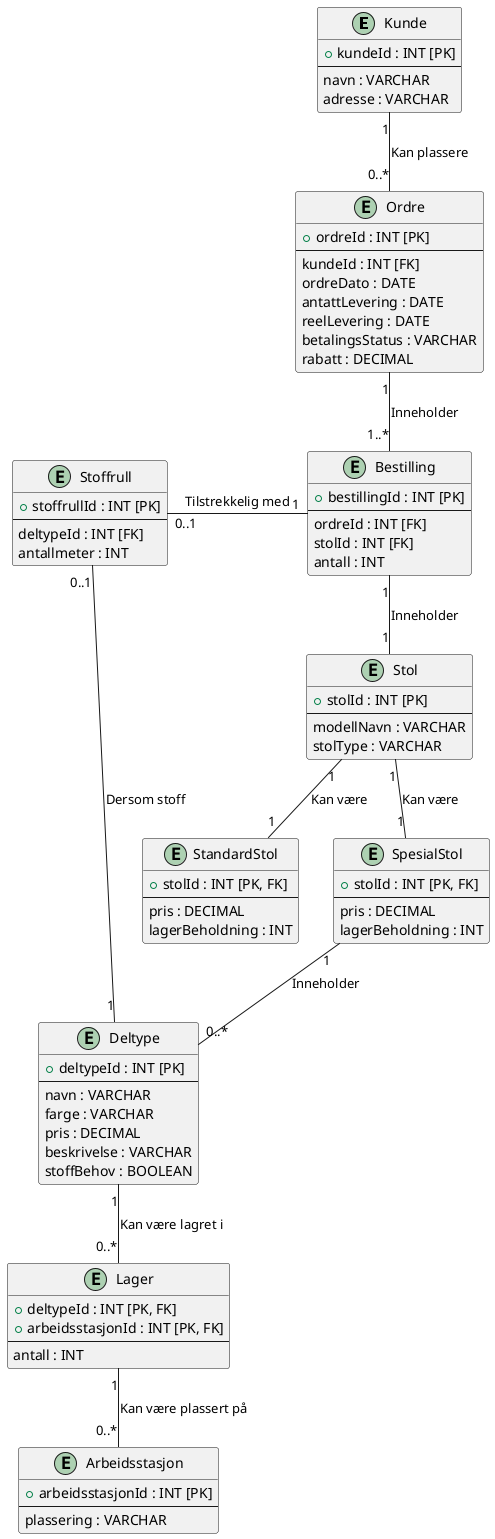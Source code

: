 @startuml

entity "Kunde" as kunde {
    + kundeId : INT [PK]
    --
    navn : VARCHAR
    adresse : VARCHAR
}

entity "Ordre" as ordre {
    + ordreId : INT [PK]
    --
    kundeId : INT [FK]
    ordreDato : DATE
    antattLevering : DATE
    reelLevering : DATE
    betalingsStatus : VARCHAR
    rabatt : DECIMAL
}

entity "Bestilling" as bestilling {
    + bestillingId : INT [PK]
    --
    ordreId : INT [FK]
    stolId : INT [FK]
    antall : INT
}

entity "Stol" as stol {
    + stolId : INT [PK]
    --
    modellNavn : VARCHAR
    stolType : VARCHAR
}

entity "StandardStol" as standardStol {
    + stolId : INT [PK, FK]
    --
    pris : DECIMAL
    lagerBeholdning : INT
}

entity "SpesialStol" as spesialStol {
    + stolId : INT [PK, FK]
    --
    pris : DECIMAL
    lagerBeholdning : INT
}

entity "Deltype" as deltype {
    + deltypeId : INT [PK]
    --
    navn : VARCHAR
    farge : VARCHAR
    pris : DECIMAL
    beskrivelse : VARCHAR
    stoffBehov : BOOLEAN
}

entity "Stoffrull" as stoffrull {
    + stoffrullId : INT [PK]
    --
    deltypeId : INT [FK]
    antallmeter : INT
}

entity "Arbeidsstasjon" as arbeidsstasjon {
    + arbeidsstasjonId : INT [PK]
    --
    plassering : VARCHAR
}

entity "Lager" as lager {
    + deltypeId : INT [PK, FK]
    + arbeidsstasjonId : INT [PK, FK]
    --
    antall : INT
}

kunde "1" -- "0..*" ordre : Kan plassere
ordre "1" -- "1..*" bestilling : Inneholder
bestilling "1" -- "1" stol : Inneholder
bestilling "1" -left- "0..1" stoffrull : Tilstrekkelig med
stol "1" -- "1" standardStol : Kan være
stol "1" -- "1" spesialStol : Kan være
spesialStol "1" -- "0..*" deltype : Inneholder
deltype "1" -- "0..1" stoffrull : Dersom stoff
deltype "1" -- "0..*" lager : Kan være lagret i
lager "1" -- "0..*" arbeidsstasjon : Kan være plassert på

@enduml
